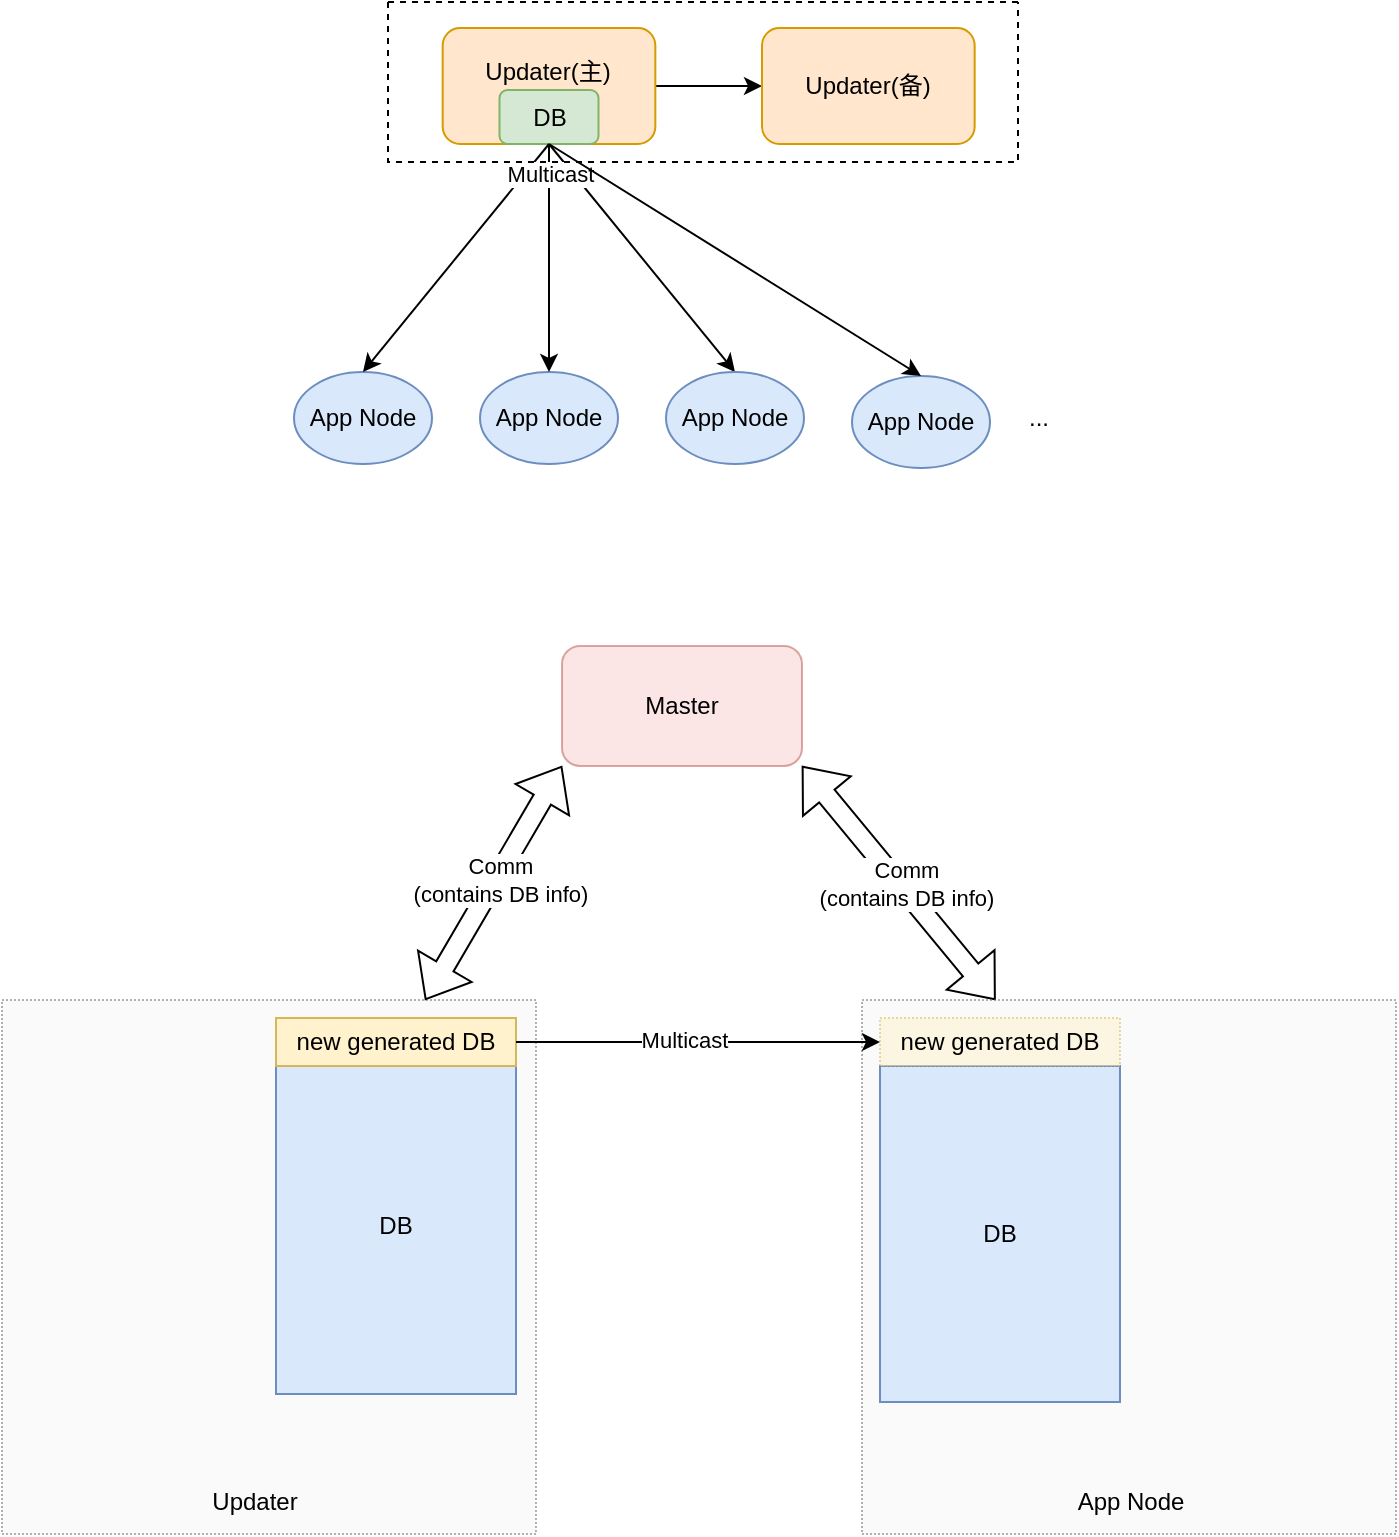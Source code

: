 <mxfile version="16.5.3" type="github">
  <diagram id="gGWph9ZIedJ9n7lPlR7C" name="Page-1">
    <mxGraphModel dx="786" dy="587" grid="0" gridSize="10" guides="1" tooltips="1" connect="1" arrows="1" fold="1" page="1" pageScale="1" pageWidth="827" pageHeight="1169" math="0" shadow="0">
      <root>
        <mxCell id="0" />
        <mxCell id="1" parent="0" />
        <mxCell id="KguvxQ1M2tpxnF9cV27D-42" value="" style="shape=flexArrow;endArrow=classic;startArrow=classic;html=1;rounded=0;entryX=1;entryY=1;entryDx=0;entryDy=0;exitX=0.25;exitY=0;exitDx=0;exitDy=0;" edge="1" parent="1" source="KguvxQ1M2tpxnF9cV27D-37" target="KguvxQ1M2tpxnF9cV27D-39">
          <mxGeometry width="100" height="100" relative="1" as="geometry">
            <mxPoint x="406.575" y="702" as="sourcePoint" />
            <mxPoint x="475" y="585" as="targetPoint" />
          </mxGeometry>
        </mxCell>
        <mxCell id="KguvxQ1M2tpxnF9cV27D-43" value="Comm&lt;br&gt;(contains DB info)" style="edgeLabel;html=1;align=center;verticalAlign=middle;resizable=0;points=[];" vertex="1" connectable="0" parent="KguvxQ1M2tpxnF9cV27D-42">
          <mxGeometry x="-0.091" relative="1" as="geometry">
            <mxPoint x="-1" y="-5" as="offset" />
          </mxGeometry>
        </mxCell>
        <mxCell id="KguvxQ1M2tpxnF9cV27D-34" value="&lt;br&gt;&lt;br&gt;" style="whiteSpace=wrap;html=1;aspect=fixed;rounded=0;shadow=0;glass=0;dashed=1;dashPattern=1 1;sketch=0;strokeColor=#666666;opacity=50;fillColor=#f5f5f5;fontColor=#333333;" vertex="1" parent="1">
          <mxGeometry x="74" y="698" width="267" height="267" as="geometry" />
        </mxCell>
        <mxCell id="KguvxQ1M2tpxnF9cV27D-37" value="&lt;br&gt;&lt;br&gt;" style="whiteSpace=wrap;html=1;aspect=fixed;rounded=0;shadow=0;glass=0;dashed=1;dashPattern=1 1;sketch=0;strokeColor=#666666;opacity=50;fillColor=#f5f5f5;fontColor=#333333;" vertex="1" parent="1">
          <mxGeometry x="504" y="698" width="267" height="267" as="geometry" />
        </mxCell>
        <mxCell id="KguvxQ1M2tpxnF9cV27D-8" value="" style="endArrow=classic;html=1;rounded=0;exitX=0.5;exitY=1;exitDx=0;exitDy=0;entryX=0.5;entryY=0;entryDx=0;entryDy=0;" edge="1" parent="1" source="KguvxQ1M2tpxnF9cV27D-1" target="KguvxQ1M2tpxnF9cV27D-3">
          <mxGeometry width="50" height="50" relative="1" as="geometry">
            <mxPoint x="367.5" y="330" as="sourcePoint" />
            <mxPoint x="274.5" y="404" as="targetPoint" />
          </mxGeometry>
        </mxCell>
        <mxCell id="KguvxQ1M2tpxnF9cV27D-18" value="" style="edgeStyle=orthogonalEdgeStyle;rounded=0;orthogonalLoop=1;jettySize=auto;html=1;" edge="1" parent="1" source="KguvxQ1M2tpxnF9cV27D-12" target="KguvxQ1M2tpxnF9cV27D-17">
          <mxGeometry relative="1" as="geometry" />
        </mxCell>
        <mxCell id="KguvxQ1M2tpxnF9cV27D-12" value="Updater(主)&lt;br&gt;&lt;br&gt;" style="rounded=1;whiteSpace=wrap;html=1;fillColor=#ffe6cc;strokeColor=#d79b00;" vertex="1" parent="1">
          <mxGeometry x="294.34" y="212" width="106.33" height="58" as="geometry" />
        </mxCell>
        <mxCell id="KguvxQ1M2tpxnF9cV27D-1" value="DB" style="rounded=1;whiteSpace=wrap;html=1;fillColor=#d5e8d4;strokeColor=#82b366;" vertex="1" parent="1">
          <mxGeometry x="322.75" y="243" width="49.5" height="27" as="geometry" />
        </mxCell>
        <mxCell id="KguvxQ1M2tpxnF9cV27D-2" value="App Node" style="ellipse;whiteSpace=wrap;html=1;fillColor=#dae8fc;strokeColor=#6c8ebf;" vertex="1" parent="1">
          <mxGeometry x="313" y="384" width="69" height="46" as="geometry" />
        </mxCell>
        <mxCell id="KguvxQ1M2tpxnF9cV27D-3" value="App Node" style="ellipse;whiteSpace=wrap;html=1;fillColor=#dae8fc;strokeColor=#6c8ebf;" vertex="1" parent="1">
          <mxGeometry x="406" y="384" width="69" height="46" as="geometry" />
        </mxCell>
        <mxCell id="KguvxQ1M2tpxnF9cV27D-4" value="App Node" style="ellipse;whiteSpace=wrap;html=1;fillColor=#dae8fc;strokeColor=#6c8ebf;" vertex="1" parent="1">
          <mxGeometry x="220" y="384" width="69" height="46" as="geometry" />
        </mxCell>
        <mxCell id="KguvxQ1M2tpxnF9cV27D-6" value="" style="endArrow=classic;html=1;rounded=0;exitX=0.5;exitY=1;exitDx=0;exitDy=0;entryX=0.5;entryY=0;entryDx=0;entryDy=0;" edge="1" parent="1" source="KguvxQ1M2tpxnF9cV27D-1" target="KguvxQ1M2tpxnF9cV27D-4">
          <mxGeometry width="50" height="50" relative="1" as="geometry">
            <mxPoint x="287" y="379" as="sourcePoint" />
            <mxPoint x="337" y="329" as="targetPoint" />
          </mxGeometry>
        </mxCell>
        <mxCell id="KguvxQ1M2tpxnF9cV27D-7" value="" style="endArrow=classic;html=1;rounded=0;exitX=0.5;exitY=1;exitDx=0;exitDy=0;entryX=0.5;entryY=0;entryDx=0;entryDy=0;" edge="1" parent="1" source="KguvxQ1M2tpxnF9cV27D-1" target="KguvxQ1M2tpxnF9cV27D-2">
          <mxGeometry width="50" height="50" relative="1" as="geometry">
            <mxPoint x="357.5" y="320" as="sourcePoint" />
            <mxPoint x="264.5" y="394" as="targetPoint" />
          </mxGeometry>
        </mxCell>
        <mxCell id="KguvxQ1M2tpxnF9cV27D-9" value="Multicast" style="edgeLabel;html=1;align=center;verticalAlign=middle;resizable=0;points=[];" vertex="1" connectable="0" parent="KguvxQ1M2tpxnF9cV27D-7">
          <mxGeometry y="1" relative="1" as="geometry">
            <mxPoint x="-1" y="-42" as="offset" />
          </mxGeometry>
        </mxCell>
        <mxCell id="KguvxQ1M2tpxnF9cV27D-17" value="Updater(备)&lt;br&gt;" style="rounded=1;whiteSpace=wrap;html=1;fillColor=#ffe6cc;strokeColor=#d79b00;" vertex="1" parent="1">
          <mxGeometry x="454" y="212" width="106.33" height="58" as="geometry" />
        </mxCell>
        <mxCell id="KguvxQ1M2tpxnF9cV27D-19" value="" style="swimlane;startSize=0;dashed=1;" vertex="1" parent="1">
          <mxGeometry x="267" y="199" width="315" height="80" as="geometry" />
        </mxCell>
        <mxCell id="KguvxQ1M2tpxnF9cV27D-20" value="App Node" style="ellipse;whiteSpace=wrap;html=1;fillColor=#dae8fc;strokeColor=#6c8ebf;" vertex="1" parent="1">
          <mxGeometry x="499" y="386" width="69" height="46" as="geometry" />
        </mxCell>
        <mxCell id="KguvxQ1M2tpxnF9cV27D-21" value="" style="endArrow=classic;html=1;rounded=0;exitX=0.5;exitY=1;exitDx=0;exitDy=0;entryX=0.5;entryY=0;entryDx=0;entryDy=0;" edge="1" parent="1" source="KguvxQ1M2tpxnF9cV27D-1" target="KguvxQ1M2tpxnF9cV27D-20">
          <mxGeometry width="50" height="50" relative="1" as="geometry">
            <mxPoint x="357.5" y="280" as="sourcePoint" />
            <mxPoint x="450.5" y="394" as="targetPoint" />
          </mxGeometry>
        </mxCell>
        <mxCell id="KguvxQ1M2tpxnF9cV27D-22" value="..." style="text;html=1;align=center;verticalAlign=middle;resizable=0;points=[];autosize=1;strokeColor=none;fillColor=none;glass=1;" vertex="1" parent="1">
          <mxGeometry x="582" y="398" width="20" height="18" as="geometry" />
        </mxCell>
        <mxCell id="KguvxQ1M2tpxnF9cV27D-28" value="DB" style="rounded=0;whiteSpace=wrap;html=1;shadow=0;glass=0;strokeColor=#6c8ebf;fillColor=#dae8fc;" vertex="1" parent="1">
          <mxGeometry x="211" y="727" width="120" height="168" as="geometry" />
        </mxCell>
        <mxCell id="KguvxQ1M2tpxnF9cV27D-29" value="new generated DB" style="rounded=0;whiteSpace=wrap;html=1;shadow=0;glass=0;strokeColor=#d6b656;fillColor=#fff2cc;" vertex="1" parent="1">
          <mxGeometry x="211" y="707" width="120" height="24" as="geometry" />
        </mxCell>
        <mxCell id="KguvxQ1M2tpxnF9cV27D-30" value="DB" style="rounded=0;whiteSpace=wrap;html=1;shadow=0;glass=0;strokeColor=#6c8ebf;fillColor=#dae8fc;" vertex="1" parent="1">
          <mxGeometry x="513" y="731" width="120" height="168" as="geometry" />
        </mxCell>
        <mxCell id="KguvxQ1M2tpxnF9cV27D-31" value="new generated DB" style="rounded=0;whiteSpace=wrap;html=1;shadow=0;glass=0;strokeColor=#d6b656;fillColor=#fff2cc;dashed=1;dashPattern=1 1;gradientColor=none;sketch=0;opacity=50;" vertex="1" parent="1">
          <mxGeometry x="513" y="707" width="120" height="24" as="geometry" />
        </mxCell>
        <mxCell id="KguvxQ1M2tpxnF9cV27D-32" value="" style="endArrow=classic;html=1;rounded=0;exitX=1;exitY=0.5;exitDx=0;exitDy=0;entryX=0;entryY=0.5;entryDx=0;entryDy=0;" edge="1" parent="1" source="KguvxQ1M2tpxnF9cV27D-29" target="KguvxQ1M2tpxnF9cV27D-31">
          <mxGeometry width="50" height="50" relative="1" as="geometry">
            <mxPoint x="485" y="715" as="sourcePoint" />
            <mxPoint x="535" y="665" as="targetPoint" />
          </mxGeometry>
        </mxCell>
        <mxCell id="KguvxQ1M2tpxnF9cV27D-33" value="Multicast" style="edgeLabel;html=1;align=center;verticalAlign=middle;resizable=0;points=[];" vertex="1" connectable="0" parent="KguvxQ1M2tpxnF9cV27D-32">
          <mxGeometry x="-0.077" y="2" relative="1" as="geometry">
            <mxPoint y="1" as="offset" />
          </mxGeometry>
        </mxCell>
        <mxCell id="KguvxQ1M2tpxnF9cV27D-36" value="Updater" style="text;html=1;align=center;verticalAlign=middle;resizable=0;points=[];autosize=1;strokeColor=none;fillColor=none;" vertex="1" parent="1">
          <mxGeometry x="173" y="940" width="53" height="18" as="geometry" />
        </mxCell>
        <mxCell id="KguvxQ1M2tpxnF9cV27D-38" value="App Node" style="text;html=1;align=center;verticalAlign=middle;resizable=0;points=[];autosize=1;strokeColor=none;fillColor=none;" vertex="1" parent="1">
          <mxGeometry x="605.5" y="940" width="64" height="18" as="geometry" />
        </mxCell>
        <mxCell id="KguvxQ1M2tpxnF9cV27D-39" value="Master" style="rounded=1;whiteSpace=wrap;html=1;shadow=0;glass=0;sketch=0;strokeColor=#b85450;opacity=50;fillColor=#f8cecc;" vertex="1" parent="1">
          <mxGeometry x="354" y="521" width="120" height="60" as="geometry" />
        </mxCell>
        <mxCell id="KguvxQ1M2tpxnF9cV27D-40" value="" style="shape=flexArrow;endArrow=classic;startArrow=classic;html=1;rounded=0;entryX=0;entryY=1;entryDx=0;entryDy=0;" edge="1" parent="1" source="KguvxQ1M2tpxnF9cV27D-34" target="KguvxQ1M2tpxnF9cV27D-39">
          <mxGeometry width="100" height="100" relative="1" as="geometry">
            <mxPoint x="215" y="677" as="sourcePoint" />
            <mxPoint x="315" y="577" as="targetPoint" />
          </mxGeometry>
        </mxCell>
        <mxCell id="KguvxQ1M2tpxnF9cV27D-41" value="Comm&lt;br&gt;(contains DB info)" style="edgeLabel;html=1;align=center;verticalAlign=middle;resizable=0;points=[];" vertex="1" connectable="0" parent="KguvxQ1M2tpxnF9cV27D-40">
          <mxGeometry x="-0.091" relative="1" as="geometry">
            <mxPoint x="6" y="-7" as="offset" />
          </mxGeometry>
        </mxCell>
      </root>
    </mxGraphModel>
  </diagram>
</mxfile>
